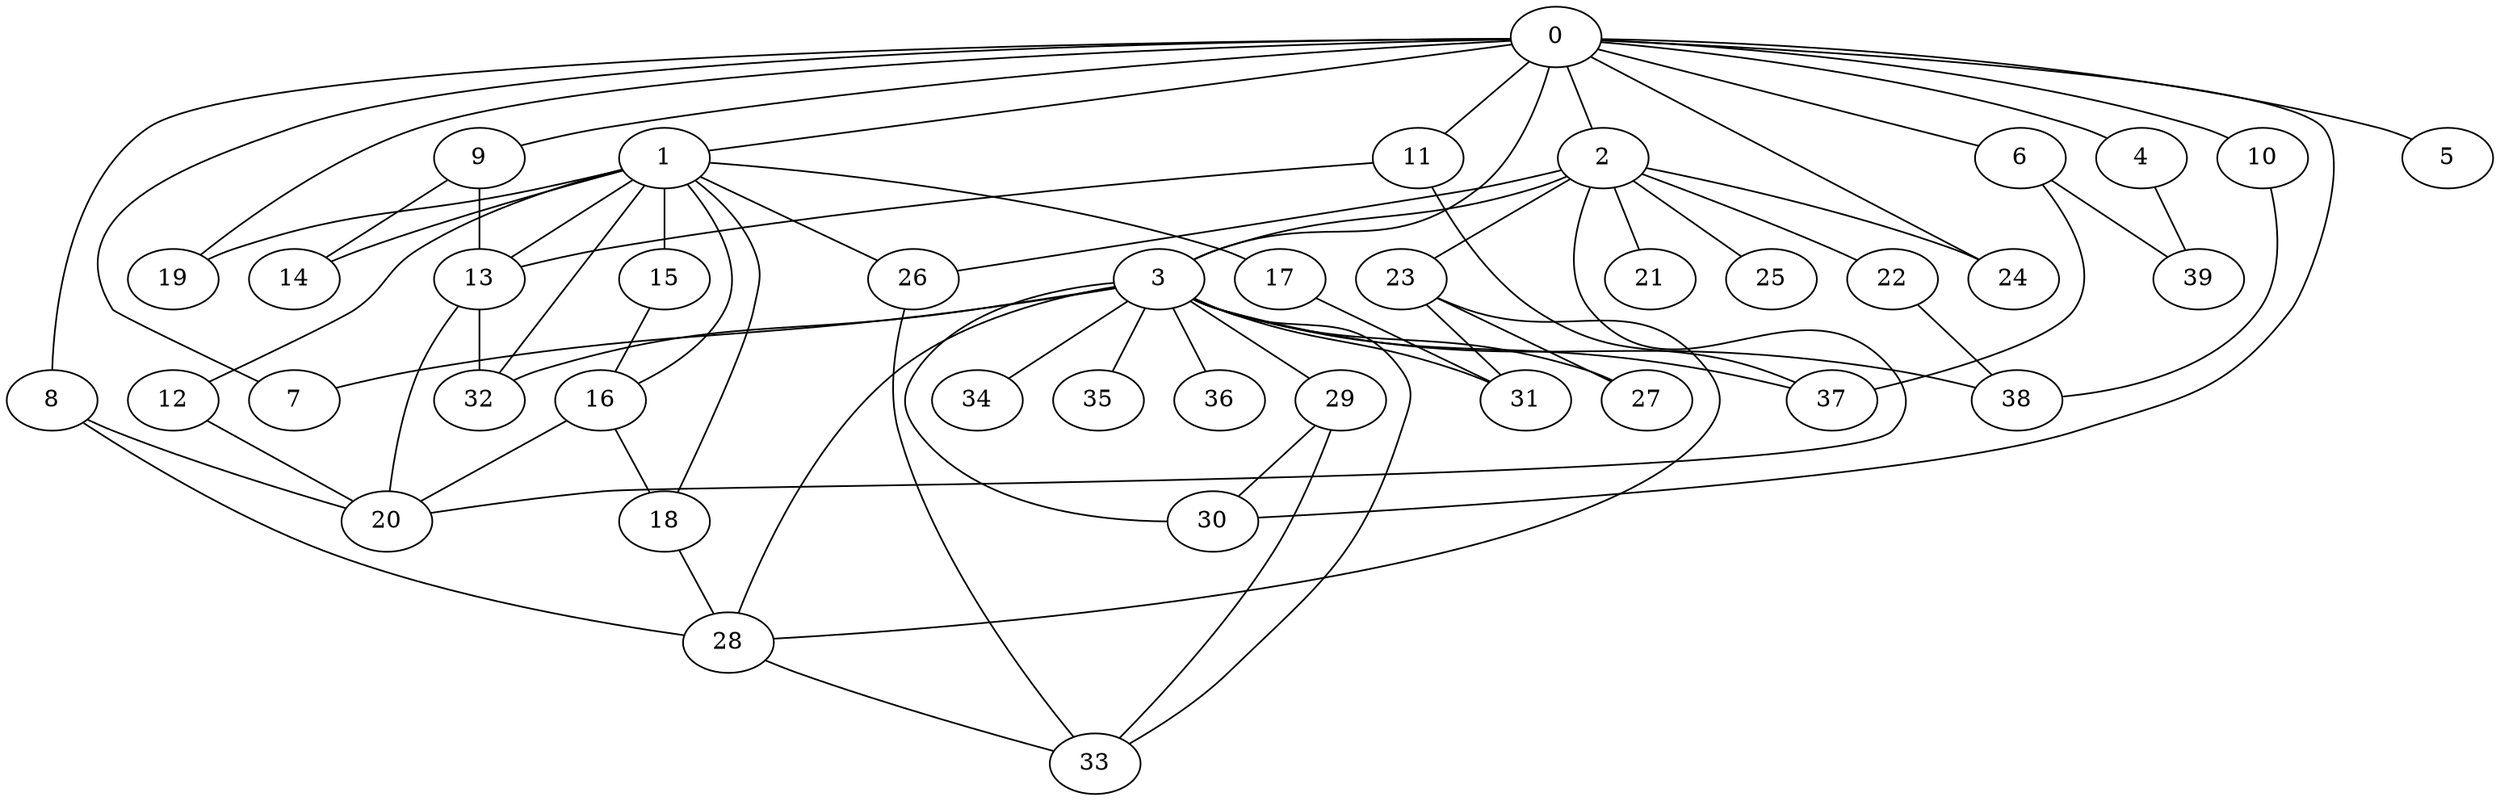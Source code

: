 
graph graphname {
    0 -- 1
0 -- 2
0 -- 3
0 -- 4
0 -- 5
0 -- 6
0 -- 7
0 -- 8
0 -- 9
0 -- 10
0 -- 11
0 -- 24
0 -- 30
0 -- 19
1 -- 12
1 -- 13
1 -- 14
1 -- 15
1 -- 16
1 -- 17
1 -- 18
1 -- 19
1 -- 26
1 -- 32
2 -- 20
2 -- 21
2 -- 22
2 -- 23
2 -- 24
2 -- 25
2 -- 26
2 -- 3
3 -- 32
3 -- 34
3 -- 35
3 -- 36
3 -- 37
3 -- 38
3 -- 33
3 -- 27
3 -- 28
3 -- 29
3 -- 30
3 -- 31
3 -- 7
4 -- 39
6 -- 39
6 -- 37
8 -- 28
8 -- 20
9 -- 14
9 -- 13
10 -- 38
11 -- 13
11 -- 37
12 -- 20
13 -- 32
13 -- 20
15 -- 16
16 -- 18
16 -- 20
17 -- 31
18 -- 28
22 -- 38
23 -- 31
23 -- 28
23 -- 27
26 -- 33
28 -- 33
29 -- 30
29 -- 33

}
